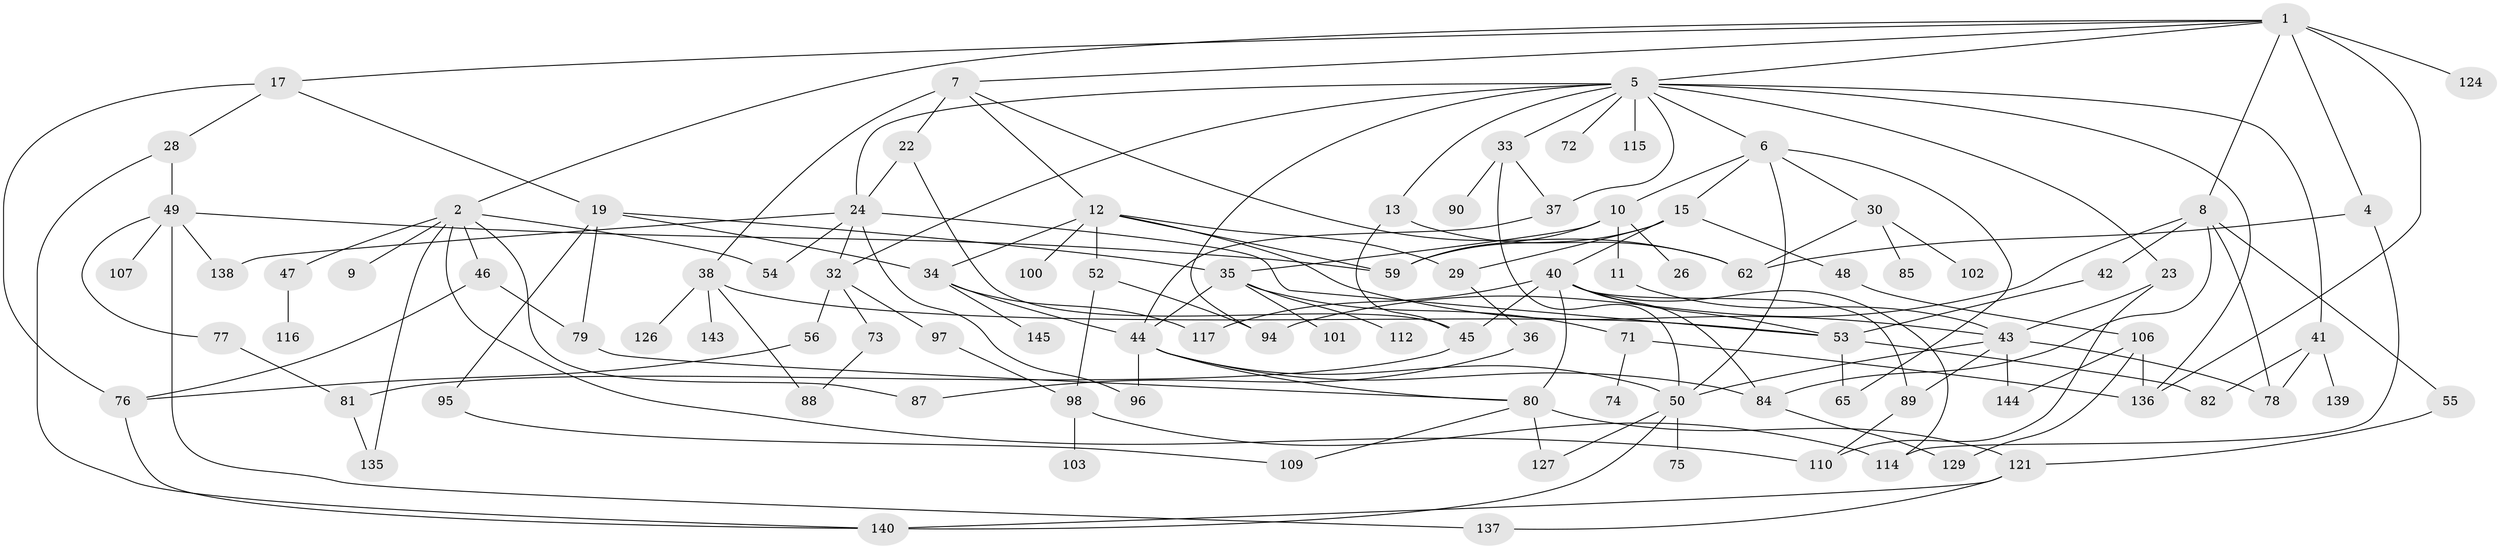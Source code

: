 // Generated by graph-tools (version 1.1) at 2025/51/02/27/25 19:51:36]
// undirected, 98 vertices, 160 edges
graph export_dot {
graph [start="1"]
  node [color=gray90,style=filled];
  1 [super="+3"];
  2 [super="+16"];
  4 [super="+122"];
  5 [super="+18"];
  6;
  7;
  8 [super="+69"];
  9 [super="+14"];
  10 [super="+27"];
  11;
  12 [super="+21"];
  13 [super="+25"];
  15 [super="+20"];
  17;
  19 [super="+39"];
  22 [super="+57"];
  23 [super="+92"];
  24 [super="+31"];
  26;
  28 [super="+67"];
  29 [super="+118"];
  30;
  32 [super="+68"];
  33 [super="+58"];
  34 [super="+61"];
  35 [super="+66"];
  36;
  37;
  38 [super="+120"];
  40 [super="+70"];
  41 [super="+132"];
  42;
  43 [super="+63"];
  44 [super="+51"];
  45 [super="+133"];
  46;
  47 [super="+93"];
  48;
  49 [super="+64"];
  50 [super="+60"];
  52 [super="+108"];
  53 [super="+105"];
  54;
  55 [super="+83"];
  56;
  59 [super="+146"];
  62 [super="+86"];
  65;
  71 [super="+104"];
  72;
  73;
  74;
  75;
  76 [super="+128"];
  77;
  78 [super="+91"];
  79 [super="+134"];
  80 [super="+99"];
  81;
  82;
  84 [super="+113"];
  85;
  87;
  88;
  89 [super="+111"];
  90;
  94 [super="+123"];
  95;
  96;
  97;
  98 [super="+130"];
  100;
  101;
  102;
  103;
  106 [super="+131"];
  107 [super="+142"];
  109;
  110;
  112;
  114;
  115;
  116 [super="+119"];
  117;
  121 [super="+125"];
  124 [super="+147"];
  126;
  127;
  129;
  135;
  136;
  137;
  138;
  139;
  140 [super="+141"];
  143;
  144;
  145;
  1 -- 2;
  1 -- 5;
  1 -- 17;
  1 -- 4;
  1 -- 7;
  1 -- 8;
  1 -- 124 [weight=2];
  1 -- 136;
  2 -- 9;
  2 -- 47;
  2 -- 54;
  2 -- 87;
  2 -- 110;
  2 -- 46;
  2 -- 135;
  4 -- 62;
  4 -- 114;
  5 -- 6;
  5 -- 13;
  5 -- 41;
  5 -- 72;
  5 -- 115;
  5 -- 136;
  5 -- 37;
  5 -- 32;
  5 -- 33;
  5 -- 23;
  5 -- 24;
  5 -- 94;
  6 -- 10;
  6 -- 15;
  6 -- 30;
  6 -- 50;
  6 -- 65;
  7 -- 12;
  7 -- 22;
  7 -- 38;
  7 -- 62;
  8 -- 42;
  8 -- 55;
  8 -- 84;
  8 -- 78;
  8 -- 94;
  10 -- 11;
  10 -- 26;
  10 -- 35;
  10 -- 59;
  11 -- 43;
  12 -- 34;
  12 -- 52;
  12 -- 43;
  12 -- 59;
  12 -- 100;
  12 -- 29;
  13 -- 45;
  13 -- 62;
  15 -- 40;
  15 -- 59;
  15 -- 48;
  15 -- 29;
  17 -- 19;
  17 -- 28;
  17 -- 76;
  19 -- 79;
  19 -- 95;
  19 -- 34;
  19 -- 35;
  22 -- 45;
  22 -- 24;
  23 -- 110;
  23 -- 43;
  24 -- 32;
  24 -- 96;
  24 -- 53;
  24 -- 138;
  24 -- 54;
  28 -- 49;
  28 -- 140;
  29 -- 36;
  30 -- 62;
  30 -- 85;
  30 -- 102;
  32 -- 56;
  32 -- 73;
  32 -- 97;
  33 -- 37;
  33 -- 90;
  33 -- 50;
  34 -- 117;
  34 -- 145;
  34 -- 44;
  35 -- 71;
  35 -- 101;
  35 -- 112;
  35 -- 44;
  36 -- 87;
  37 -- 44;
  38 -- 126;
  38 -- 88;
  38 -- 53;
  38 -- 143;
  40 -- 53 [weight=2];
  40 -- 80;
  40 -- 114;
  40 -- 84;
  40 -- 117;
  40 -- 89;
  40 -- 45;
  41 -- 139;
  41 -- 78;
  41 -- 82;
  42 -- 53;
  43 -- 89;
  43 -- 144;
  43 -- 50;
  43 -- 78;
  44 -- 96;
  44 -- 80;
  44 -- 50;
  44 -- 84;
  45 -- 81;
  46 -- 76;
  46 -- 79;
  47 -- 116;
  48 -- 106;
  49 -- 77;
  49 -- 137;
  49 -- 59;
  49 -- 138;
  49 -- 107;
  50 -- 75;
  50 -- 127;
  50 -- 140;
  52 -- 94;
  52 -- 98;
  53 -- 65;
  53 -- 82;
  55 -- 121;
  56 -- 76;
  71 -- 74;
  71 -- 136;
  73 -- 88;
  76 -- 140;
  77 -- 81;
  79 -- 80;
  80 -- 109;
  80 -- 121;
  80 -- 127;
  81 -- 135;
  84 -- 129;
  89 -- 110;
  95 -- 109;
  97 -- 98;
  98 -- 103;
  98 -- 114;
  106 -- 129;
  106 -- 144;
  106 -- 136;
  121 -- 140;
  121 -- 137;
}
